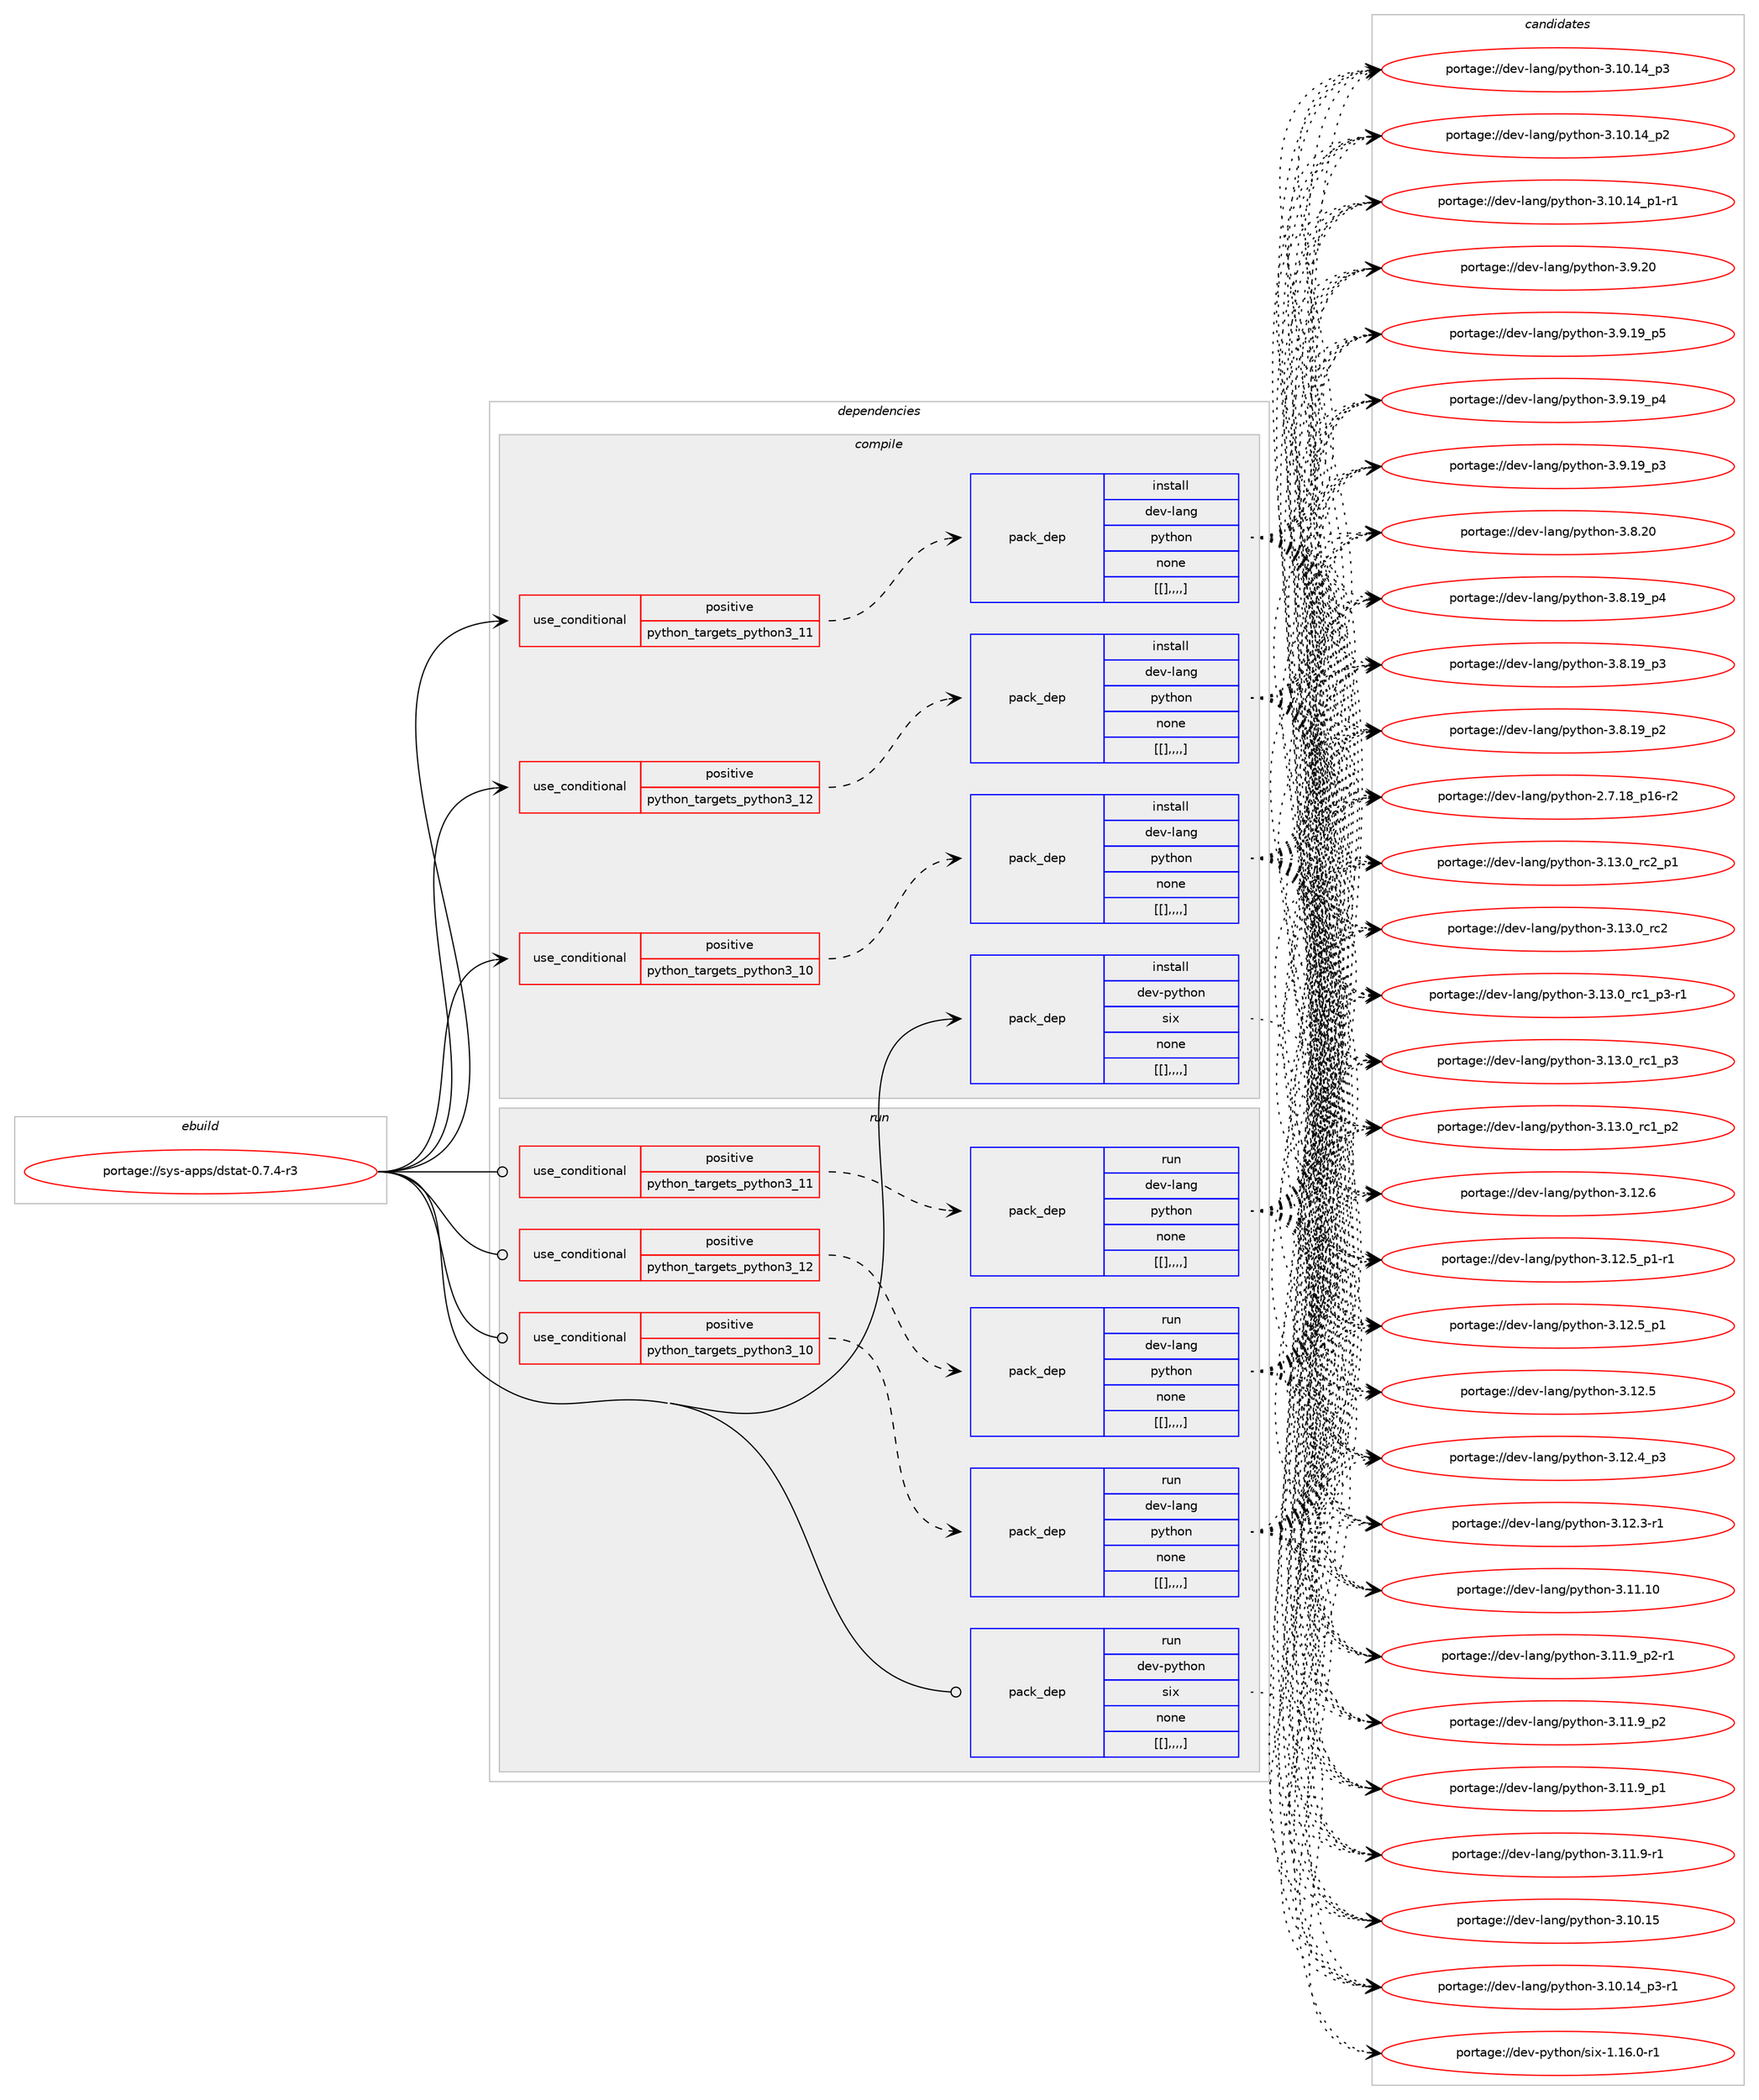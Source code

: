 digraph prolog {

# *************
# Graph options
# *************

newrank=true;
concentrate=true;
compound=true;
graph [rankdir=LR,fontname=Helvetica,fontsize=10,ranksep=1.5];#, ranksep=2.5, nodesep=0.2];
edge  [arrowhead=vee];
node  [fontname=Helvetica,fontsize=10];

# **********
# The ebuild
# **********

subgraph cluster_leftcol {
color=gray;
label=<<i>ebuild</i>>;
id [label="portage://sys-apps/dstat-0.7.4-r3", color=red, width=4, href="../sys-apps/dstat-0.7.4-r3.svg"];
}

# ****************
# The dependencies
# ****************

subgraph cluster_midcol {
color=gray;
label=<<i>dependencies</i>>;
subgraph cluster_compile {
fillcolor="#eeeeee";
style=filled;
label=<<i>compile</i>>;
subgraph cond6325 {
dependency16868 [label=<<TABLE BORDER="0" CELLBORDER="1" CELLSPACING="0" CELLPADDING="4"><TR><TD ROWSPAN="3" CELLPADDING="10">use_conditional</TD></TR><TR><TD>positive</TD></TR><TR><TD>python_targets_python3_10</TD></TR></TABLE>>, shape=none, color=red];
subgraph pack10492 {
dependency16869 [label=<<TABLE BORDER="0" CELLBORDER="1" CELLSPACING="0" CELLPADDING="4" WIDTH="220"><TR><TD ROWSPAN="6" CELLPADDING="30">pack_dep</TD></TR><TR><TD WIDTH="110">install</TD></TR><TR><TD>dev-lang</TD></TR><TR><TD>python</TD></TR><TR><TD>none</TD></TR><TR><TD>[[],,,,]</TD></TR></TABLE>>, shape=none, color=blue];
}
dependency16868:e -> dependency16869:w [weight=20,style="dashed",arrowhead="vee"];
}
id:e -> dependency16868:w [weight=20,style="solid",arrowhead="vee"];
subgraph cond6326 {
dependency16870 [label=<<TABLE BORDER="0" CELLBORDER="1" CELLSPACING="0" CELLPADDING="4"><TR><TD ROWSPAN="3" CELLPADDING="10">use_conditional</TD></TR><TR><TD>positive</TD></TR><TR><TD>python_targets_python3_11</TD></TR></TABLE>>, shape=none, color=red];
subgraph pack10493 {
dependency16871 [label=<<TABLE BORDER="0" CELLBORDER="1" CELLSPACING="0" CELLPADDING="4" WIDTH="220"><TR><TD ROWSPAN="6" CELLPADDING="30">pack_dep</TD></TR><TR><TD WIDTH="110">install</TD></TR><TR><TD>dev-lang</TD></TR><TR><TD>python</TD></TR><TR><TD>none</TD></TR><TR><TD>[[],,,,]</TD></TR></TABLE>>, shape=none, color=blue];
}
dependency16870:e -> dependency16871:w [weight=20,style="dashed",arrowhead="vee"];
}
id:e -> dependency16870:w [weight=20,style="solid",arrowhead="vee"];
subgraph cond6327 {
dependency16872 [label=<<TABLE BORDER="0" CELLBORDER="1" CELLSPACING="0" CELLPADDING="4"><TR><TD ROWSPAN="3" CELLPADDING="10">use_conditional</TD></TR><TR><TD>positive</TD></TR><TR><TD>python_targets_python3_12</TD></TR></TABLE>>, shape=none, color=red];
subgraph pack10494 {
dependency16873 [label=<<TABLE BORDER="0" CELLBORDER="1" CELLSPACING="0" CELLPADDING="4" WIDTH="220"><TR><TD ROWSPAN="6" CELLPADDING="30">pack_dep</TD></TR><TR><TD WIDTH="110">install</TD></TR><TR><TD>dev-lang</TD></TR><TR><TD>python</TD></TR><TR><TD>none</TD></TR><TR><TD>[[],,,,]</TD></TR></TABLE>>, shape=none, color=blue];
}
dependency16872:e -> dependency16873:w [weight=20,style="dashed",arrowhead="vee"];
}
id:e -> dependency16872:w [weight=20,style="solid",arrowhead="vee"];
subgraph pack10495 {
dependency16874 [label=<<TABLE BORDER="0" CELLBORDER="1" CELLSPACING="0" CELLPADDING="4" WIDTH="220"><TR><TD ROWSPAN="6" CELLPADDING="30">pack_dep</TD></TR><TR><TD WIDTH="110">install</TD></TR><TR><TD>dev-python</TD></TR><TR><TD>six</TD></TR><TR><TD>none</TD></TR><TR><TD>[[],,,,]</TD></TR></TABLE>>, shape=none, color=blue];
}
id:e -> dependency16874:w [weight=20,style="solid",arrowhead="vee"];
}
subgraph cluster_compileandrun {
fillcolor="#eeeeee";
style=filled;
label=<<i>compile and run</i>>;
}
subgraph cluster_run {
fillcolor="#eeeeee";
style=filled;
label=<<i>run</i>>;
subgraph cond6328 {
dependency16875 [label=<<TABLE BORDER="0" CELLBORDER="1" CELLSPACING="0" CELLPADDING="4"><TR><TD ROWSPAN="3" CELLPADDING="10">use_conditional</TD></TR><TR><TD>positive</TD></TR><TR><TD>python_targets_python3_10</TD></TR></TABLE>>, shape=none, color=red];
subgraph pack10496 {
dependency16876 [label=<<TABLE BORDER="0" CELLBORDER="1" CELLSPACING="0" CELLPADDING="4" WIDTH="220"><TR><TD ROWSPAN="6" CELLPADDING="30">pack_dep</TD></TR><TR><TD WIDTH="110">run</TD></TR><TR><TD>dev-lang</TD></TR><TR><TD>python</TD></TR><TR><TD>none</TD></TR><TR><TD>[[],,,,]</TD></TR></TABLE>>, shape=none, color=blue];
}
dependency16875:e -> dependency16876:w [weight=20,style="dashed",arrowhead="vee"];
}
id:e -> dependency16875:w [weight=20,style="solid",arrowhead="odot"];
subgraph cond6329 {
dependency16877 [label=<<TABLE BORDER="0" CELLBORDER="1" CELLSPACING="0" CELLPADDING="4"><TR><TD ROWSPAN="3" CELLPADDING="10">use_conditional</TD></TR><TR><TD>positive</TD></TR><TR><TD>python_targets_python3_11</TD></TR></TABLE>>, shape=none, color=red];
subgraph pack10497 {
dependency16878 [label=<<TABLE BORDER="0" CELLBORDER="1" CELLSPACING="0" CELLPADDING="4" WIDTH="220"><TR><TD ROWSPAN="6" CELLPADDING="30">pack_dep</TD></TR><TR><TD WIDTH="110">run</TD></TR><TR><TD>dev-lang</TD></TR><TR><TD>python</TD></TR><TR><TD>none</TD></TR><TR><TD>[[],,,,]</TD></TR></TABLE>>, shape=none, color=blue];
}
dependency16877:e -> dependency16878:w [weight=20,style="dashed",arrowhead="vee"];
}
id:e -> dependency16877:w [weight=20,style="solid",arrowhead="odot"];
subgraph cond6330 {
dependency16879 [label=<<TABLE BORDER="0" CELLBORDER="1" CELLSPACING="0" CELLPADDING="4"><TR><TD ROWSPAN="3" CELLPADDING="10">use_conditional</TD></TR><TR><TD>positive</TD></TR><TR><TD>python_targets_python3_12</TD></TR></TABLE>>, shape=none, color=red];
subgraph pack10498 {
dependency16880 [label=<<TABLE BORDER="0" CELLBORDER="1" CELLSPACING="0" CELLPADDING="4" WIDTH="220"><TR><TD ROWSPAN="6" CELLPADDING="30">pack_dep</TD></TR><TR><TD WIDTH="110">run</TD></TR><TR><TD>dev-lang</TD></TR><TR><TD>python</TD></TR><TR><TD>none</TD></TR><TR><TD>[[],,,,]</TD></TR></TABLE>>, shape=none, color=blue];
}
dependency16879:e -> dependency16880:w [weight=20,style="dashed",arrowhead="vee"];
}
id:e -> dependency16879:w [weight=20,style="solid",arrowhead="odot"];
subgraph pack10499 {
dependency16881 [label=<<TABLE BORDER="0" CELLBORDER="1" CELLSPACING="0" CELLPADDING="4" WIDTH="220"><TR><TD ROWSPAN="6" CELLPADDING="30">pack_dep</TD></TR><TR><TD WIDTH="110">run</TD></TR><TR><TD>dev-python</TD></TR><TR><TD>six</TD></TR><TR><TD>none</TD></TR><TR><TD>[[],,,,]</TD></TR></TABLE>>, shape=none, color=blue];
}
id:e -> dependency16881:w [weight=20,style="solid",arrowhead="odot"];
}
}

# **************
# The candidates
# **************

subgraph cluster_choices {
rank=same;
color=gray;
label=<<i>candidates</i>>;

subgraph choice10492 {
color=black;
nodesep=1;
choice100101118451089711010347112121116104111110455146495146489511499509511249 [label="portage://dev-lang/python-3.13.0_rc2_p1", color=red, width=4,href="../dev-lang/python-3.13.0_rc2_p1.svg"];
choice10010111845108971101034711212111610411111045514649514648951149950 [label="portage://dev-lang/python-3.13.0_rc2", color=red, width=4,href="../dev-lang/python-3.13.0_rc2.svg"];
choice1001011184510897110103471121211161041111104551464951464895114994995112514511449 [label="portage://dev-lang/python-3.13.0_rc1_p3-r1", color=red, width=4,href="../dev-lang/python-3.13.0_rc1_p3-r1.svg"];
choice100101118451089711010347112121116104111110455146495146489511499499511251 [label="portage://dev-lang/python-3.13.0_rc1_p3", color=red, width=4,href="../dev-lang/python-3.13.0_rc1_p3.svg"];
choice100101118451089711010347112121116104111110455146495146489511499499511250 [label="portage://dev-lang/python-3.13.0_rc1_p2", color=red, width=4,href="../dev-lang/python-3.13.0_rc1_p2.svg"];
choice10010111845108971101034711212111610411111045514649504654 [label="portage://dev-lang/python-3.12.6", color=red, width=4,href="../dev-lang/python-3.12.6.svg"];
choice1001011184510897110103471121211161041111104551464950465395112494511449 [label="portage://dev-lang/python-3.12.5_p1-r1", color=red, width=4,href="../dev-lang/python-3.12.5_p1-r1.svg"];
choice100101118451089711010347112121116104111110455146495046539511249 [label="portage://dev-lang/python-3.12.5_p1", color=red, width=4,href="../dev-lang/python-3.12.5_p1.svg"];
choice10010111845108971101034711212111610411111045514649504653 [label="portage://dev-lang/python-3.12.5", color=red, width=4,href="../dev-lang/python-3.12.5.svg"];
choice100101118451089711010347112121116104111110455146495046529511251 [label="portage://dev-lang/python-3.12.4_p3", color=red, width=4,href="../dev-lang/python-3.12.4_p3.svg"];
choice100101118451089711010347112121116104111110455146495046514511449 [label="portage://dev-lang/python-3.12.3-r1", color=red, width=4,href="../dev-lang/python-3.12.3-r1.svg"];
choice1001011184510897110103471121211161041111104551464949464948 [label="portage://dev-lang/python-3.11.10", color=red, width=4,href="../dev-lang/python-3.11.10.svg"];
choice1001011184510897110103471121211161041111104551464949465795112504511449 [label="portage://dev-lang/python-3.11.9_p2-r1", color=red, width=4,href="../dev-lang/python-3.11.9_p2-r1.svg"];
choice100101118451089711010347112121116104111110455146494946579511250 [label="portage://dev-lang/python-3.11.9_p2", color=red, width=4,href="../dev-lang/python-3.11.9_p2.svg"];
choice100101118451089711010347112121116104111110455146494946579511249 [label="portage://dev-lang/python-3.11.9_p1", color=red, width=4,href="../dev-lang/python-3.11.9_p1.svg"];
choice100101118451089711010347112121116104111110455146494946574511449 [label="portage://dev-lang/python-3.11.9-r1", color=red, width=4,href="../dev-lang/python-3.11.9-r1.svg"];
choice1001011184510897110103471121211161041111104551464948464953 [label="portage://dev-lang/python-3.10.15", color=red, width=4,href="../dev-lang/python-3.10.15.svg"];
choice100101118451089711010347112121116104111110455146494846495295112514511449 [label="portage://dev-lang/python-3.10.14_p3-r1", color=red, width=4,href="../dev-lang/python-3.10.14_p3-r1.svg"];
choice10010111845108971101034711212111610411111045514649484649529511251 [label="portage://dev-lang/python-3.10.14_p3", color=red, width=4,href="../dev-lang/python-3.10.14_p3.svg"];
choice10010111845108971101034711212111610411111045514649484649529511250 [label="portage://dev-lang/python-3.10.14_p2", color=red, width=4,href="../dev-lang/python-3.10.14_p2.svg"];
choice100101118451089711010347112121116104111110455146494846495295112494511449 [label="portage://dev-lang/python-3.10.14_p1-r1", color=red, width=4,href="../dev-lang/python-3.10.14_p1-r1.svg"];
choice10010111845108971101034711212111610411111045514657465048 [label="portage://dev-lang/python-3.9.20", color=red, width=4,href="../dev-lang/python-3.9.20.svg"];
choice100101118451089711010347112121116104111110455146574649579511253 [label="portage://dev-lang/python-3.9.19_p5", color=red, width=4,href="../dev-lang/python-3.9.19_p5.svg"];
choice100101118451089711010347112121116104111110455146574649579511252 [label="portage://dev-lang/python-3.9.19_p4", color=red, width=4,href="../dev-lang/python-3.9.19_p4.svg"];
choice100101118451089711010347112121116104111110455146574649579511251 [label="portage://dev-lang/python-3.9.19_p3", color=red, width=4,href="../dev-lang/python-3.9.19_p3.svg"];
choice10010111845108971101034711212111610411111045514656465048 [label="portage://dev-lang/python-3.8.20", color=red, width=4,href="../dev-lang/python-3.8.20.svg"];
choice100101118451089711010347112121116104111110455146564649579511252 [label="portage://dev-lang/python-3.8.19_p4", color=red, width=4,href="../dev-lang/python-3.8.19_p4.svg"];
choice100101118451089711010347112121116104111110455146564649579511251 [label="portage://dev-lang/python-3.8.19_p3", color=red, width=4,href="../dev-lang/python-3.8.19_p3.svg"];
choice100101118451089711010347112121116104111110455146564649579511250 [label="portage://dev-lang/python-3.8.19_p2", color=red, width=4,href="../dev-lang/python-3.8.19_p2.svg"];
choice100101118451089711010347112121116104111110455046554649569511249544511450 [label="portage://dev-lang/python-2.7.18_p16-r2", color=red, width=4,href="../dev-lang/python-2.7.18_p16-r2.svg"];
dependency16869:e -> choice100101118451089711010347112121116104111110455146495146489511499509511249:w [style=dotted,weight="100"];
dependency16869:e -> choice10010111845108971101034711212111610411111045514649514648951149950:w [style=dotted,weight="100"];
dependency16869:e -> choice1001011184510897110103471121211161041111104551464951464895114994995112514511449:w [style=dotted,weight="100"];
dependency16869:e -> choice100101118451089711010347112121116104111110455146495146489511499499511251:w [style=dotted,weight="100"];
dependency16869:e -> choice100101118451089711010347112121116104111110455146495146489511499499511250:w [style=dotted,weight="100"];
dependency16869:e -> choice10010111845108971101034711212111610411111045514649504654:w [style=dotted,weight="100"];
dependency16869:e -> choice1001011184510897110103471121211161041111104551464950465395112494511449:w [style=dotted,weight="100"];
dependency16869:e -> choice100101118451089711010347112121116104111110455146495046539511249:w [style=dotted,weight="100"];
dependency16869:e -> choice10010111845108971101034711212111610411111045514649504653:w [style=dotted,weight="100"];
dependency16869:e -> choice100101118451089711010347112121116104111110455146495046529511251:w [style=dotted,weight="100"];
dependency16869:e -> choice100101118451089711010347112121116104111110455146495046514511449:w [style=dotted,weight="100"];
dependency16869:e -> choice1001011184510897110103471121211161041111104551464949464948:w [style=dotted,weight="100"];
dependency16869:e -> choice1001011184510897110103471121211161041111104551464949465795112504511449:w [style=dotted,weight="100"];
dependency16869:e -> choice100101118451089711010347112121116104111110455146494946579511250:w [style=dotted,weight="100"];
dependency16869:e -> choice100101118451089711010347112121116104111110455146494946579511249:w [style=dotted,weight="100"];
dependency16869:e -> choice100101118451089711010347112121116104111110455146494946574511449:w [style=dotted,weight="100"];
dependency16869:e -> choice1001011184510897110103471121211161041111104551464948464953:w [style=dotted,weight="100"];
dependency16869:e -> choice100101118451089711010347112121116104111110455146494846495295112514511449:w [style=dotted,weight="100"];
dependency16869:e -> choice10010111845108971101034711212111610411111045514649484649529511251:w [style=dotted,weight="100"];
dependency16869:e -> choice10010111845108971101034711212111610411111045514649484649529511250:w [style=dotted,weight="100"];
dependency16869:e -> choice100101118451089711010347112121116104111110455146494846495295112494511449:w [style=dotted,weight="100"];
dependency16869:e -> choice10010111845108971101034711212111610411111045514657465048:w [style=dotted,weight="100"];
dependency16869:e -> choice100101118451089711010347112121116104111110455146574649579511253:w [style=dotted,weight="100"];
dependency16869:e -> choice100101118451089711010347112121116104111110455146574649579511252:w [style=dotted,weight="100"];
dependency16869:e -> choice100101118451089711010347112121116104111110455146574649579511251:w [style=dotted,weight="100"];
dependency16869:e -> choice10010111845108971101034711212111610411111045514656465048:w [style=dotted,weight="100"];
dependency16869:e -> choice100101118451089711010347112121116104111110455146564649579511252:w [style=dotted,weight="100"];
dependency16869:e -> choice100101118451089711010347112121116104111110455146564649579511251:w [style=dotted,weight="100"];
dependency16869:e -> choice100101118451089711010347112121116104111110455146564649579511250:w [style=dotted,weight="100"];
dependency16869:e -> choice100101118451089711010347112121116104111110455046554649569511249544511450:w [style=dotted,weight="100"];
}
subgraph choice10493 {
color=black;
nodesep=1;
choice100101118451089711010347112121116104111110455146495146489511499509511249 [label="portage://dev-lang/python-3.13.0_rc2_p1", color=red, width=4,href="../dev-lang/python-3.13.0_rc2_p1.svg"];
choice10010111845108971101034711212111610411111045514649514648951149950 [label="portage://dev-lang/python-3.13.0_rc2", color=red, width=4,href="../dev-lang/python-3.13.0_rc2.svg"];
choice1001011184510897110103471121211161041111104551464951464895114994995112514511449 [label="portage://dev-lang/python-3.13.0_rc1_p3-r1", color=red, width=4,href="../dev-lang/python-3.13.0_rc1_p3-r1.svg"];
choice100101118451089711010347112121116104111110455146495146489511499499511251 [label="portage://dev-lang/python-3.13.0_rc1_p3", color=red, width=4,href="../dev-lang/python-3.13.0_rc1_p3.svg"];
choice100101118451089711010347112121116104111110455146495146489511499499511250 [label="portage://dev-lang/python-3.13.0_rc1_p2", color=red, width=4,href="../dev-lang/python-3.13.0_rc1_p2.svg"];
choice10010111845108971101034711212111610411111045514649504654 [label="portage://dev-lang/python-3.12.6", color=red, width=4,href="../dev-lang/python-3.12.6.svg"];
choice1001011184510897110103471121211161041111104551464950465395112494511449 [label="portage://dev-lang/python-3.12.5_p1-r1", color=red, width=4,href="../dev-lang/python-3.12.5_p1-r1.svg"];
choice100101118451089711010347112121116104111110455146495046539511249 [label="portage://dev-lang/python-3.12.5_p1", color=red, width=4,href="../dev-lang/python-3.12.5_p1.svg"];
choice10010111845108971101034711212111610411111045514649504653 [label="portage://dev-lang/python-3.12.5", color=red, width=4,href="../dev-lang/python-3.12.5.svg"];
choice100101118451089711010347112121116104111110455146495046529511251 [label="portage://dev-lang/python-3.12.4_p3", color=red, width=4,href="../dev-lang/python-3.12.4_p3.svg"];
choice100101118451089711010347112121116104111110455146495046514511449 [label="portage://dev-lang/python-3.12.3-r1", color=red, width=4,href="../dev-lang/python-3.12.3-r1.svg"];
choice1001011184510897110103471121211161041111104551464949464948 [label="portage://dev-lang/python-3.11.10", color=red, width=4,href="../dev-lang/python-3.11.10.svg"];
choice1001011184510897110103471121211161041111104551464949465795112504511449 [label="portage://dev-lang/python-3.11.9_p2-r1", color=red, width=4,href="../dev-lang/python-3.11.9_p2-r1.svg"];
choice100101118451089711010347112121116104111110455146494946579511250 [label="portage://dev-lang/python-3.11.9_p2", color=red, width=4,href="../dev-lang/python-3.11.9_p2.svg"];
choice100101118451089711010347112121116104111110455146494946579511249 [label="portage://dev-lang/python-3.11.9_p1", color=red, width=4,href="../dev-lang/python-3.11.9_p1.svg"];
choice100101118451089711010347112121116104111110455146494946574511449 [label="portage://dev-lang/python-3.11.9-r1", color=red, width=4,href="../dev-lang/python-3.11.9-r1.svg"];
choice1001011184510897110103471121211161041111104551464948464953 [label="portage://dev-lang/python-3.10.15", color=red, width=4,href="../dev-lang/python-3.10.15.svg"];
choice100101118451089711010347112121116104111110455146494846495295112514511449 [label="portage://dev-lang/python-3.10.14_p3-r1", color=red, width=4,href="../dev-lang/python-3.10.14_p3-r1.svg"];
choice10010111845108971101034711212111610411111045514649484649529511251 [label="portage://dev-lang/python-3.10.14_p3", color=red, width=4,href="../dev-lang/python-3.10.14_p3.svg"];
choice10010111845108971101034711212111610411111045514649484649529511250 [label="portage://dev-lang/python-3.10.14_p2", color=red, width=4,href="../dev-lang/python-3.10.14_p2.svg"];
choice100101118451089711010347112121116104111110455146494846495295112494511449 [label="portage://dev-lang/python-3.10.14_p1-r1", color=red, width=4,href="../dev-lang/python-3.10.14_p1-r1.svg"];
choice10010111845108971101034711212111610411111045514657465048 [label="portage://dev-lang/python-3.9.20", color=red, width=4,href="../dev-lang/python-3.9.20.svg"];
choice100101118451089711010347112121116104111110455146574649579511253 [label="portage://dev-lang/python-3.9.19_p5", color=red, width=4,href="../dev-lang/python-3.9.19_p5.svg"];
choice100101118451089711010347112121116104111110455146574649579511252 [label="portage://dev-lang/python-3.9.19_p4", color=red, width=4,href="../dev-lang/python-3.9.19_p4.svg"];
choice100101118451089711010347112121116104111110455146574649579511251 [label="portage://dev-lang/python-3.9.19_p3", color=red, width=4,href="../dev-lang/python-3.9.19_p3.svg"];
choice10010111845108971101034711212111610411111045514656465048 [label="portage://dev-lang/python-3.8.20", color=red, width=4,href="../dev-lang/python-3.8.20.svg"];
choice100101118451089711010347112121116104111110455146564649579511252 [label="portage://dev-lang/python-3.8.19_p4", color=red, width=4,href="../dev-lang/python-3.8.19_p4.svg"];
choice100101118451089711010347112121116104111110455146564649579511251 [label="portage://dev-lang/python-3.8.19_p3", color=red, width=4,href="../dev-lang/python-3.8.19_p3.svg"];
choice100101118451089711010347112121116104111110455146564649579511250 [label="portage://dev-lang/python-3.8.19_p2", color=red, width=4,href="../dev-lang/python-3.8.19_p2.svg"];
choice100101118451089711010347112121116104111110455046554649569511249544511450 [label="portage://dev-lang/python-2.7.18_p16-r2", color=red, width=4,href="../dev-lang/python-2.7.18_p16-r2.svg"];
dependency16871:e -> choice100101118451089711010347112121116104111110455146495146489511499509511249:w [style=dotted,weight="100"];
dependency16871:e -> choice10010111845108971101034711212111610411111045514649514648951149950:w [style=dotted,weight="100"];
dependency16871:e -> choice1001011184510897110103471121211161041111104551464951464895114994995112514511449:w [style=dotted,weight="100"];
dependency16871:e -> choice100101118451089711010347112121116104111110455146495146489511499499511251:w [style=dotted,weight="100"];
dependency16871:e -> choice100101118451089711010347112121116104111110455146495146489511499499511250:w [style=dotted,weight="100"];
dependency16871:e -> choice10010111845108971101034711212111610411111045514649504654:w [style=dotted,weight="100"];
dependency16871:e -> choice1001011184510897110103471121211161041111104551464950465395112494511449:w [style=dotted,weight="100"];
dependency16871:e -> choice100101118451089711010347112121116104111110455146495046539511249:w [style=dotted,weight="100"];
dependency16871:e -> choice10010111845108971101034711212111610411111045514649504653:w [style=dotted,weight="100"];
dependency16871:e -> choice100101118451089711010347112121116104111110455146495046529511251:w [style=dotted,weight="100"];
dependency16871:e -> choice100101118451089711010347112121116104111110455146495046514511449:w [style=dotted,weight="100"];
dependency16871:e -> choice1001011184510897110103471121211161041111104551464949464948:w [style=dotted,weight="100"];
dependency16871:e -> choice1001011184510897110103471121211161041111104551464949465795112504511449:w [style=dotted,weight="100"];
dependency16871:e -> choice100101118451089711010347112121116104111110455146494946579511250:w [style=dotted,weight="100"];
dependency16871:e -> choice100101118451089711010347112121116104111110455146494946579511249:w [style=dotted,weight="100"];
dependency16871:e -> choice100101118451089711010347112121116104111110455146494946574511449:w [style=dotted,weight="100"];
dependency16871:e -> choice1001011184510897110103471121211161041111104551464948464953:w [style=dotted,weight="100"];
dependency16871:e -> choice100101118451089711010347112121116104111110455146494846495295112514511449:w [style=dotted,weight="100"];
dependency16871:e -> choice10010111845108971101034711212111610411111045514649484649529511251:w [style=dotted,weight="100"];
dependency16871:e -> choice10010111845108971101034711212111610411111045514649484649529511250:w [style=dotted,weight="100"];
dependency16871:e -> choice100101118451089711010347112121116104111110455146494846495295112494511449:w [style=dotted,weight="100"];
dependency16871:e -> choice10010111845108971101034711212111610411111045514657465048:w [style=dotted,weight="100"];
dependency16871:e -> choice100101118451089711010347112121116104111110455146574649579511253:w [style=dotted,weight="100"];
dependency16871:e -> choice100101118451089711010347112121116104111110455146574649579511252:w [style=dotted,weight="100"];
dependency16871:e -> choice100101118451089711010347112121116104111110455146574649579511251:w [style=dotted,weight="100"];
dependency16871:e -> choice10010111845108971101034711212111610411111045514656465048:w [style=dotted,weight="100"];
dependency16871:e -> choice100101118451089711010347112121116104111110455146564649579511252:w [style=dotted,weight="100"];
dependency16871:e -> choice100101118451089711010347112121116104111110455146564649579511251:w [style=dotted,weight="100"];
dependency16871:e -> choice100101118451089711010347112121116104111110455146564649579511250:w [style=dotted,weight="100"];
dependency16871:e -> choice100101118451089711010347112121116104111110455046554649569511249544511450:w [style=dotted,weight="100"];
}
subgraph choice10494 {
color=black;
nodesep=1;
choice100101118451089711010347112121116104111110455146495146489511499509511249 [label="portage://dev-lang/python-3.13.0_rc2_p1", color=red, width=4,href="../dev-lang/python-3.13.0_rc2_p1.svg"];
choice10010111845108971101034711212111610411111045514649514648951149950 [label="portage://dev-lang/python-3.13.0_rc2", color=red, width=4,href="../dev-lang/python-3.13.0_rc2.svg"];
choice1001011184510897110103471121211161041111104551464951464895114994995112514511449 [label="portage://dev-lang/python-3.13.0_rc1_p3-r1", color=red, width=4,href="../dev-lang/python-3.13.0_rc1_p3-r1.svg"];
choice100101118451089711010347112121116104111110455146495146489511499499511251 [label="portage://dev-lang/python-3.13.0_rc1_p3", color=red, width=4,href="../dev-lang/python-3.13.0_rc1_p3.svg"];
choice100101118451089711010347112121116104111110455146495146489511499499511250 [label="portage://dev-lang/python-3.13.0_rc1_p2", color=red, width=4,href="../dev-lang/python-3.13.0_rc1_p2.svg"];
choice10010111845108971101034711212111610411111045514649504654 [label="portage://dev-lang/python-3.12.6", color=red, width=4,href="../dev-lang/python-3.12.6.svg"];
choice1001011184510897110103471121211161041111104551464950465395112494511449 [label="portage://dev-lang/python-3.12.5_p1-r1", color=red, width=4,href="../dev-lang/python-3.12.5_p1-r1.svg"];
choice100101118451089711010347112121116104111110455146495046539511249 [label="portage://dev-lang/python-3.12.5_p1", color=red, width=4,href="../dev-lang/python-3.12.5_p1.svg"];
choice10010111845108971101034711212111610411111045514649504653 [label="portage://dev-lang/python-3.12.5", color=red, width=4,href="../dev-lang/python-3.12.5.svg"];
choice100101118451089711010347112121116104111110455146495046529511251 [label="portage://dev-lang/python-3.12.4_p3", color=red, width=4,href="../dev-lang/python-3.12.4_p3.svg"];
choice100101118451089711010347112121116104111110455146495046514511449 [label="portage://dev-lang/python-3.12.3-r1", color=red, width=4,href="../dev-lang/python-3.12.3-r1.svg"];
choice1001011184510897110103471121211161041111104551464949464948 [label="portage://dev-lang/python-3.11.10", color=red, width=4,href="../dev-lang/python-3.11.10.svg"];
choice1001011184510897110103471121211161041111104551464949465795112504511449 [label="portage://dev-lang/python-3.11.9_p2-r1", color=red, width=4,href="../dev-lang/python-3.11.9_p2-r1.svg"];
choice100101118451089711010347112121116104111110455146494946579511250 [label="portage://dev-lang/python-3.11.9_p2", color=red, width=4,href="../dev-lang/python-3.11.9_p2.svg"];
choice100101118451089711010347112121116104111110455146494946579511249 [label="portage://dev-lang/python-3.11.9_p1", color=red, width=4,href="../dev-lang/python-3.11.9_p1.svg"];
choice100101118451089711010347112121116104111110455146494946574511449 [label="portage://dev-lang/python-3.11.9-r1", color=red, width=4,href="../dev-lang/python-3.11.9-r1.svg"];
choice1001011184510897110103471121211161041111104551464948464953 [label="portage://dev-lang/python-3.10.15", color=red, width=4,href="../dev-lang/python-3.10.15.svg"];
choice100101118451089711010347112121116104111110455146494846495295112514511449 [label="portage://dev-lang/python-3.10.14_p3-r1", color=red, width=4,href="../dev-lang/python-3.10.14_p3-r1.svg"];
choice10010111845108971101034711212111610411111045514649484649529511251 [label="portage://dev-lang/python-3.10.14_p3", color=red, width=4,href="../dev-lang/python-3.10.14_p3.svg"];
choice10010111845108971101034711212111610411111045514649484649529511250 [label="portage://dev-lang/python-3.10.14_p2", color=red, width=4,href="../dev-lang/python-3.10.14_p2.svg"];
choice100101118451089711010347112121116104111110455146494846495295112494511449 [label="portage://dev-lang/python-3.10.14_p1-r1", color=red, width=4,href="../dev-lang/python-3.10.14_p1-r1.svg"];
choice10010111845108971101034711212111610411111045514657465048 [label="portage://dev-lang/python-3.9.20", color=red, width=4,href="../dev-lang/python-3.9.20.svg"];
choice100101118451089711010347112121116104111110455146574649579511253 [label="portage://dev-lang/python-3.9.19_p5", color=red, width=4,href="../dev-lang/python-3.9.19_p5.svg"];
choice100101118451089711010347112121116104111110455146574649579511252 [label="portage://dev-lang/python-3.9.19_p4", color=red, width=4,href="../dev-lang/python-3.9.19_p4.svg"];
choice100101118451089711010347112121116104111110455146574649579511251 [label="portage://dev-lang/python-3.9.19_p3", color=red, width=4,href="../dev-lang/python-3.9.19_p3.svg"];
choice10010111845108971101034711212111610411111045514656465048 [label="portage://dev-lang/python-3.8.20", color=red, width=4,href="../dev-lang/python-3.8.20.svg"];
choice100101118451089711010347112121116104111110455146564649579511252 [label="portage://dev-lang/python-3.8.19_p4", color=red, width=4,href="../dev-lang/python-3.8.19_p4.svg"];
choice100101118451089711010347112121116104111110455146564649579511251 [label="portage://dev-lang/python-3.8.19_p3", color=red, width=4,href="../dev-lang/python-3.8.19_p3.svg"];
choice100101118451089711010347112121116104111110455146564649579511250 [label="portage://dev-lang/python-3.8.19_p2", color=red, width=4,href="../dev-lang/python-3.8.19_p2.svg"];
choice100101118451089711010347112121116104111110455046554649569511249544511450 [label="portage://dev-lang/python-2.7.18_p16-r2", color=red, width=4,href="../dev-lang/python-2.7.18_p16-r2.svg"];
dependency16873:e -> choice100101118451089711010347112121116104111110455146495146489511499509511249:w [style=dotted,weight="100"];
dependency16873:e -> choice10010111845108971101034711212111610411111045514649514648951149950:w [style=dotted,weight="100"];
dependency16873:e -> choice1001011184510897110103471121211161041111104551464951464895114994995112514511449:w [style=dotted,weight="100"];
dependency16873:e -> choice100101118451089711010347112121116104111110455146495146489511499499511251:w [style=dotted,weight="100"];
dependency16873:e -> choice100101118451089711010347112121116104111110455146495146489511499499511250:w [style=dotted,weight="100"];
dependency16873:e -> choice10010111845108971101034711212111610411111045514649504654:w [style=dotted,weight="100"];
dependency16873:e -> choice1001011184510897110103471121211161041111104551464950465395112494511449:w [style=dotted,weight="100"];
dependency16873:e -> choice100101118451089711010347112121116104111110455146495046539511249:w [style=dotted,weight="100"];
dependency16873:e -> choice10010111845108971101034711212111610411111045514649504653:w [style=dotted,weight="100"];
dependency16873:e -> choice100101118451089711010347112121116104111110455146495046529511251:w [style=dotted,weight="100"];
dependency16873:e -> choice100101118451089711010347112121116104111110455146495046514511449:w [style=dotted,weight="100"];
dependency16873:e -> choice1001011184510897110103471121211161041111104551464949464948:w [style=dotted,weight="100"];
dependency16873:e -> choice1001011184510897110103471121211161041111104551464949465795112504511449:w [style=dotted,weight="100"];
dependency16873:e -> choice100101118451089711010347112121116104111110455146494946579511250:w [style=dotted,weight="100"];
dependency16873:e -> choice100101118451089711010347112121116104111110455146494946579511249:w [style=dotted,weight="100"];
dependency16873:e -> choice100101118451089711010347112121116104111110455146494946574511449:w [style=dotted,weight="100"];
dependency16873:e -> choice1001011184510897110103471121211161041111104551464948464953:w [style=dotted,weight="100"];
dependency16873:e -> choice100101118451089711010347112121116104111110455146494846495295112514511449:w [style=dotted,weight="100"];
dependency16873:e -> choice10010111845108971101034711212111610411111045514649484649529511251:w [style=dotted,weight="100"];
dependency16873:e -> choice10010111845108971101034711212111610411111045514649484649529511250:w [style=dotted,weight="100"];
dependency16873:e -> choice100101118451089711010347112121116104111110455146494846495295112494511449:w [style=dotted,weight="100"];
dependency16873:e -> choice10010111845108971101034711212111610411111045514657465048:w [style=dotted,weight="100"];
dependency16873:e -> choice100101118451089711010347112121116104111110455146574649579511253:w [style=dotted,weight="100"];
dependency16873:e -> choice100101118451089711010347112121116104111110455146574649579511252:w [style=dotted,weight="100"];
dependency16873:e -> choice100101118451089711010347112121116104111110455146574649579511251:w [style=dotted,weight="100"];
dependency16873:e -> choice10010111845108971101034711212111610411111045514656465048:w [style=dotted,weight="100"];
dependency16873:e -> choice100101118451089711010347112121116104111110455146564649579511252:w [style=dotted,weight="100"];
dependency16873:e -> choice100101118451089711010347112121116104111110455146564649579511251:w [style=dotted,weight="100"];
dependency16873:e -> choice100101118451089711010347112121116104111110455146564649579511250:w [style=dotted,weight="100"];
dependency16873:e -> choice100101118451089711010347112121116104111110455046554649569511249544511450:w [style=dotted,weight="100"];
}
subgraph choice10495 {
color=black;
nodesep=1;
choice1001011184511212111610411111047115105120454946495446484511449 [label="portage://dev-python/six-1.16.0-r1", color=red, width=4,href="../dev-python/six-1.16.0-r1.svg"];
dependency16874:e -> choice1001011184511212111610411111047115105120454946495446484511449:w [style=dotted,weight="100"];
}
subgraph choice10496 {
color=black;
nodesep=1;
choice100101118451089711010347112121116104111110455146495146489511499509511249 [label="portage://dev-lang/python-3.13.0_rc2_p1", color=red, width=4,href="../dev-lang/python-3.13.0_rc2_p1.svg"];
choice10010111845108971101034711212111610411111045514649514648951149950 [label="portage://dev-lang/python-3.13.0_rc2", color=red, width=4,href="../dev-lang/python-3.13.0_rc2.svg"];
choice1001011184510897110103471121211161041111104551464951464895114994995112514511449 [label="portage://dev-lang/python-3.13.0_rc1_p3-r1", color=red, width=4,href="../dev-lang/python-3.13.0_rc1_p3-r1.svg"];
choice100101118451089711010347112121116104111110455146495146489511499499511251 [label="portage://dev-lang/python-3.13.0_rc1_p3", color=red, width=4,href="../dev-lang/python-3.13.0_rc1_p3.svg"];
choice100101118451089711010347112121116104111110455146495146489511499499511250 [label="portage://dev-lang/python-3.13.0_rc1_p2", color=red, width=4,href="../dev-lang/python-3.13.0_rc1_p2.svg"];
choice10010111845108971101034711212111610411111045514649504654 [label="portage://dev-lang/python-3.12.6", color=red, width=4,href="../dev-lang/python-3.12.6.svg"];
choice1001011184510897110103471121211161041111104551464950465395112494511449 [label="portage://dev-lang/python-3.12.5_p1-r1", color=red, width=4,href="../dev-lang/python-3.12.5_p1-r1.svg"];
choice100101118451089711010347112121116104111110455146495046539511249 [label="portage://dev-lang/python-3.12.5_p1", color=red, width=4,href="../dev-lang/python-3.12.5_p1.svg"];
choice10010111845108971101034711212111610411111045514649504653 [label="portage://dev-lang/python-3.12.5", color=red, width=4,href="../dev-lang/python-3.12.5.svg"];
choice100101118451089711010347112121116104111110455146495046529511251 [label="portage://dev-lang/python-3.12.4_p3", color=red, width=4,href="../dev-lang/python-3.12.4_p3.svg"];
choice100101118451089711010347112121116104111110455146495046514511449 [label="portage://dev-lang/python-3.12.3-r1", color=red, width=4,href="../dev-lang/python-3.12.3-r1.svg"];
choice1001011184510897110103471121211161041111104551464949464948 [label="portage://dev-lang/python-3.11.10", color=red, width=4,href="../dev-lang/python-3.11.10.svg"];
choice1001011184510897110103471121211161041111104551464949465795112504511449 [label="portage://dev-lang/python-3.11.9_p2-r1", color=red, width=4,href="../dev-lang/python-3.11.9_p2-r1.svg"];
choice100101118451089711010347112121116104111110455146494946579511250 [label="portage://dev-lang/python-3.11.9_p2", color=red, width=4,href="../dev-lang/python-3.11.9_p2.svg"];
choice100101118451089711010347112121116104111110455146494946579511249 [label="portage://dev-lang/python-3.11.9_p1", color=red, width=4,href="../dev-lang/python-3.11.9_p1.svg"];
choice100101118451089711010347112121116104111110455146494946574511449 [label="portage://dev-lang/python-3.11.9-r1", color=red, width=4,href="../dev-lang/python-3.11.9-r1.svg"];
choice1001011184510897110103471121211161041111104551464948464953 [label="portage://dev-lang/python-3.10.15", color=red, width=4,href="../dev-lang/python-3.10.15.svg"];
choice100101118451089711010347112121116104111110455146494846495295112514511449 [label="portage://dev-lang/python-3.10.14_p3-r1", color=red, width=4,href="../dev-lang/python-3.10.14_p3-r1.svg"];
choice10010111845108971101034711212111610411111045514649484649529511251 [label="portage://dev-lang/python-3.10.14_p3", color=red, width=4,href="../dev-lang/python-3.10.14_p3.svg"];
choice10010111845108971101034711212111610411111045514649484649529511250 [label="portage://dev-lang/python-3.10.14_p2", color=red, width=4,href="../dev-lang/python-3.10.14_p2.svg"];
choice100101118451089711010347112121116104111110455146494846495295112494511449 [label="portage://dev-lang/python-3.10.14_p1-r1", color=red, width=4,href="../dev-lang/python-3.10.14_p1-r1.svg"];
choice10010111845108971101034711212111610411111045514657465048 [label="portage://dev-lang/python-3.9.20", color=red, width=4,href="../dev-lang/python-3.9.20.svg"];
choice100101118451089711010347112121116104111110455146574649579511253 [label="portage://dev-lang/python-3.9.19_p5", color=red, width=4,href="../dev-lang/python-3.9.19_p5.svg"];
choice100101118451089711010347112121116104111110455146574649579511252 [label="portage://dev-lang/python-3.9.19_p4", color=red, width=4,href="../dev-lang/python-3.9.19_p4.svg"];
choice100101118451089711010347112121116104111110455146574649579511251 [label="portage://dev-lang/python-3.9.19_p3", color=red, width=4,href="../dev-lang/python-3.9.19_p3.svg"];
choice10010111845108971101034711212111610411111045514656465048 [label="portage://dev-lang/python-3.8.20", color=red, width=4,href="../dev-lang/python-3.8.20.svg"];
choice100101118451089711010347112121116104111110455146564649579511252 [label="portage://dev-lang/python-3.8.19_p4", color=red, width=4,href="../dev-lang/python-3.8.19_p4.svg"];
choice100101118451089711010347112121116104111110455146564649579511251 [label="portage://dev-lang/python-3.8.19_p3", color=red, width=4,href="../dev-lang/python-3.8.19_p3.svg"];
choice100101118451089711010347112121116104111110455146564649579511250 [label="portage://dev-lang/python-3.8.19_p2", color=red, width=4,href="../dev-lang/python-3.8.19_p2.svg"];
choice100101118451089711010347112121116104111110455046554649569511249544511450 [label="portage://dev-lang/python-2.7.18_p16-r2", color=red, width=4,href="../dev-lang/python-2.7.18_p16-r2.svg"];
dependency16876:e -> choice100101118451089711010347112121116104111110455146495146489511499509511249:w [style=dotted,weight="100"];
dependency16876:e -> choice10010111845108971101034711212111610411111045514649514648951149950:w [style=dotted,weight="100"];
dependency16876:e -> choice1001011184510897110103471121211161041111104551464951464895114994995112514511449:w [style=dotted,weight="100"];
dependency16876:e -> choice100101118451089711010347112121116104111110455146495146489511499499511251:w [style=dotted,weight="100"];
dependency16876:e -> choice100101118451089711010347112121116104111110455146495146489511499499511250:w [style=dotted,weight="100"];
dependency16876:e -> choice10010111845108971101034711212111610411111045514649504654:w [style=dotted,weight="100"];
dependency16876:e -> choice1001011184510897110103471121211161041111104551464950465395112494511449:w [style=dotted,weight="100"];
dependency16876:e -> choice100101118451089711010347112121116104111110455146495046539511249:w [style=dotted,weight="100"];
dependency16876:e -> choice10010111845108971101034711212111610411111045514649504653:w [style=dotted,weight="100"];
dependency16876:e -> choice100101118451089711010347112121116104111110455146495046529511251:w [style=dotted,weight="100"];
dependency16876:e -> choice100101118451089711010347112121116104111110455146495046514511449:w [style=dotted,weight="100"];
dependency16876:e -> choice1001011184510897110103471121211161041111104551464949464948:w [style=dotted,weight="100"];
dependency16876:e -> choice1001011184510897110103471121211161041111104551464949465795112504511449:w [style=dotted,weight="100"];
dependency16876:e -> choice100101118451089711010347112121116104111110455146494946579511250:w [style=dotted,weight="100"];
dependency16876:e -> choice100101118451089711010347112121116104111110455146494946579511249:w [style=dotted,weight="100"];
dependency16876:e -> choice100101118451089711010347112121116104111110455146494946574511449:w [style=dotted,weight="100"];
dependency16876:e -> choice1001011184510897110103471121211161041111104551464948464953:w [style=dotted,weight="100"];
dependency16876:e -> choice100101118451089711010347112121116104111110455146494846495295112514511449:w [style=dotted,weight="100"];
dependency16876:e -> choice10010111845108971101034711212111610411111045514649484649529511251:w [style=dotted,weight="100"];
dependency16876:e -> choice10010111845108971101034711212111610411111045514649484649529511250:w [style=dotted,weight="100"];
dependency16876:e -> choice100101118451089711010347112121116104111110455146494846495295112494511449:w [style=dotted,weight="100"];
dependency16876:e -> choice10010111845108971101034711212111610411111045514657465048:w [style=dotted,weight="100"];
dependency16876:e -> choice100101118451089711010347112121116104111110455146574649579511253:w [style=dotted,weight="100"];
dependency16876:e -> choice100101118451089711010347112121116104111110455146574649579511252:w [style=dotted,weight="100"];
dependency16876:e -> choice100101118451089711010347112121116104111110455146574649579511251:w [style=dotted,weight="100"];
dependency16876:e -> choice10010111845108971101034711212111610411111045514656465048:w [style=dotted,weight="100"];
dependency16876:e -> choice100101118451089711010347112121116104111110455146564649579511252:w [style=dotted,weight="100"];
dependency16876:e -> choice100101118451089711010347112121116104111110455146564649579511251:w [style=dotted,weight="100"];
dependency16876:e -> choice100101118451089711010347112121116104111110455146564649579511250:w [style=dotted,weight="100"];
dependency16876:e -> choice100101118451089711010347112121116104111110455046554649569511249544511450:w [style=dotted,weight="100"];
}
subgraph choice10497 {
color=black;
nodesep=1;
choice100101118451089711010347112121116104111110455146495146489511499509511249 [label="portage://dev-lang/python-3.13.0_rc2_p1", color=red, width=4,href="../dev-lang/python-3.13.0_rc2_p1.svg"];
choice10010111845108971101034711212111610411111045514649514648951149950 [label="portage://dev-lang/python-3.13.0_rc2", color=red, width=4,href="../dev-lang/python-3.13.0_rc2.svg"];
choice1001011184510897110103471121211161041111104551464951464895114994995112514511449 [label="portage://dev-lang/python-3.13.0_rc1_p3-r1", color=red, width=4,href="../dev-lang/python-3.13.0_rc1_p3-r1.svg"];
choice100101118451089711010347112121116104111110455146495146489511499499511251 [label="portage://dev-lang/python-3.13.0_rc1_p3", color=red, width=4,href="../dev-lang/python-3.13.0_rc1_p3.svg"];
choice100101118451089711010347112121116104111110455146495146489511499499511250 [label="portage://dev-lang/python-3.13.0_rc1_p2", color=red, width=4,href="../dev-lang/python-3.13.0_rc1_p2.svg"];
choice10010111845108971101034711212111610411111045514649504654 [label="portage://dev-lang/python-3.12.6", color=red, width=4,href="../dev-lang/python-3.12.6.svg"];
choice1001011184510897110103471121211161041111104551464950465395112494511449 [label="portage://dev-lang/python-3.12.5_p1-r1", color=red, width=4,href="../dev-lang/python-3.12.5_p1-r1.svg"];
choice100101118451089711010347112121116104111110455146495046539511249 [label="portage://dev-lang/python-3.12.5_p1", color=red, width=4,href="../dev-lang/python-3.12.5_p1.svg"];
choice10010111845108971101034711212111610411111045514649504653 [label="portage://dev-lang/python-3.12.5", color=red, width=4,href="../dev-lang/python-3.12.5.svg"];
choice100101118451089711010347112121116104111110455146495046529511251 [label="portage://dev-lang/python-3.12.4_p3", color=red, width=4,href="../dev-lang/python-3.12.4_p3.svg"];
choice100101118451089711010347112121116104111110455146495046514511449 [label="portage://dev-lang/python-3.12.3-r1", color=red, width=4,href="../dev-lang/python-3.12.3-r1.svg"];
choice1001011184510897110103471121211161041111104551464949464948 [label="portage://dev-lang/python-3.11.10", color=red, width=4,href="../dev-lang/python-3.11.10.svg"];
choice1001011184510897110103471121211161041111104551464949465795112504511449 [label="portage://dev-lang/python-3.11.9_p2-r1", color=red, width=4,href="../dev-lang/python-3.11.9_p2-r1.svg"];
choice100101118451089711010347112121116104111110455146494946579511250 [label="portage://dev-lang/python-3.11.9_p2", color=red, width=4,href="../dev-lang/python-3.11.9_p2.svg"];
choice100101118451089711010347112121116104111110455146494946579511249 [label="portage://dev-lang/python-3.11.9_p1", color=red, width=4,href="../dev-lang/python-3.11.9_p1.svg"];
choice100101118451089711010347112121116104111110455146494946574511449 [label="portage://dev-lang/python-3.11.9-r1", color=red, width=4,href="../dev-lang/python-3.11.9-r1.svg"];
choice1001011184510897110103471121211161041111104551464948464953 [label="portage://dev-lang/python-3.10.15", color=red, width=4,href="../dev-lang/python-3.10.15.svg"];
choice100101118451089711010347112121116104111110455146494846495295112514511449 [label="portage://dev-lang/python-3.10.14_p3-r1", color=red, width=4,href="../dev-lang/python-3.10.14_p3-r1.svg"];
choice10010111845108971101034711212111610411111045514649484649529511251 [label="portage://dev-lang/python-3.10.14_p3", color=red, width=4,href="../dev-lang/python-3.10.14_p3.svg"];
choice10010111845108971101034711212111610411111045514649484649529511250 [label="portage://dev-lang/python-3.10.14_p2", color=red, width=4,href="../dev-lang/python-3.10.14_p2.svg"];
choice100101118451089711010347112121116104111110455146494846495295112494511449 [label="portage://dev-lang/python-3.10.14_p1-r1", color=red, width=4,href="../dev-lang/python-3.10.14_p1-r1.svg"];
choice10010111845108971101034711212111610411111045514657465048 [label="portage://dev-lang/python-3.9.20", color=red, width=4,href="../dev-lang/python-3.9.20.svg"];
choice100101118451089711010347112121116104111110455146574649579511253 [label="portage://dev-lang/python-3.9.19_p5", color=red, width=4,href="../dev-lang/python-3.9.19_p5.svg"];
choice100101118451089711010347112121116104111110455146574649579511252 [label="portage://dev-lang/python-3.9.19_p4", color=red, width=4,href="../dev-lang/python-3.9.19_p4.svg"];
choice100101118451089711010347112121116104111110455146574649579511251 [label="portage://dev-lang/python-3.9.19_p3", color=red, width=4,href="../dev-lang/python-3.9.19_p3.svg"];
choice10010111845108971101034711212111610411111045514656465048 [label="portage://dev-lang/python-3.8.20", color=red, width=4,href="../dev-lang/python-3.8.20.svg"];
choice100101118451089711010347112121116104111110455146564649579511252 [label="portage://dev-lang/python-3.8.19_p4", color=red, width=4,href="../dev-lang/python-3.8.19_p4.svg"];
choice100101118451089711010347112121116104111110455146564649579511251 [label="portage://dev-lang/python-3.8.19_p3", color=red, width=4,href="../dev-lang/python-3.8.19_p3.svg"];
choice100101118451089711010347112121116104111110455146564649579511250 [label="portage://dev-lang/python-3.8.19_p2", color=red, width=4,href="../dev-lang/python-3.8.19_p2.svg"];
choice100101118451089711010347112121116104111110455046554649569511249544511450 [label="portage://dev-lang/python-2.7.18_p16-r2", color=red, width=4,href="../dev-lang/python-2.7.18_p16-r2.svg"];
dependency16878:e -> choice100101118451089711010347112121116104111110455146495146489511499509511249:w [style=dotted,weight="100"];
dependency16878:e -> choice10010111845108971101034711212111610411111045514649514648951149950:w [style=dotted,weight="100"];
dependency16878:e -> choice1001011184510897110103471121211161041111104551464951464895114994995112514511449:w [style=dotted,weight="100"];
dependency16878:e -> choice100101118451089711010347112121116104111110455146495146489511499499511251:w [style=dotted,weight="100"];
dependency16878:e -> choice100101118451089711010347112121116104111110455146495146489511499499511250:w [style=dotted,weight="100"];
dependency16878:e -> choice10010111845108971101034711212111610411111045514649504654:w [style=dotted,weight="100"];
dependency16878:e -> choice1001011184510897110103471121211161041111104551464950465395112494511449:w [style=dotted,weight="100"];
dependency16878:e -> choice100101118451089711010347112121116104111110455146495046539511249:w [style=dotted,weight="100"];
dependency16878:e -> choice10010111845108971101034711212111610411111045514649504653:w [style=dotted,weight="100"];
dependency16878:e -> choice100101118451089711010347112121116104111110455146495046529511251:w [style=dotted,weight="100"];
dependency16878:e -> choice100101118451089711010347112121116104111110455146495046514511449:w [style=dotted,weight="100"];
dependency16878:e -> choice1001011184510897110103471121211161041111104551464949464948:w [style=dotted,weight="100"];
dependency16878:e -> choice1001011184510897110103471121211161041111104551464949465795112504511449:w [style=dotted,weight="100"];
dependency16878:e -> choice100101118451089711010347112121116104111110455146494946579511250:w [style=dotted,weight="100"];
dependency16878:e -> choice100101118451089711010347112121116104111110455146494946579511249:w [style=dotted,weight="100"];
dependency16878:e -> choice100101118451089711010347112121116104111110455146494946574511449:w [style=dotted,weight="100"];
dependency16878:e -> choice1001011184510897110103471121211161041111104551464948464953:w [style=dotted,weight="100"];
dependency16878:e -> choice100101118451089711010347112121116104111110455146494846495295112514511449:w [style=dotted,weight="100"];
dependency16878:e -> choice10010111845108971101034711212111610411111045514649484649529511251:w [style=dotted,weight="100"];
dependency16878:e -> choice10010111845108971101034711212111610411111045514649484649529511250:w [style=dotted,weight="100"];
dependency16878:e -> choice100101118451089711010347112121116104111110455146494846495295112494511449:w [style=dotted,weight="100"];
dependency16878:e -> choice10010111845108971101034711212111610411111045514657465048:w [style=dotted,weight="100"];
dependency16878:e -> choice100101118451089711010347112121116104111110455146574649579511253:w [style=dotted,weight="100"];
dependency16878:e -> choice100101118451089711010347112121116104111110455146574649579511252:w [style=dotted,weight="100"];
dependency16878:e -> choice100101118451089711010347112121116104111110455146574649579511251:w [style=dotted,weight="100"];
dependency16878:e -> choice10010111845108971101034711212111610411111045514656465048:w [style=dotted,weight="100"];
dependency16878:e -> choice100101118451089711010347112121116104111110455146564649579511252:w [style=dotted,weight="100"];
dependency16878:e -> choice100101118451089711010347112121116104111110455146564649579511251:w [style=dotted,weight="100"];
dependency16878:e -> choice100101118451089711010347112121116104111110455146564649579511250:w [style=dotted,weight="100"];
dependency16878:e -> choice100101118451089711010347112121116104111110455046554649569511249544511450:w [style=dotted,weight="100"];
}
subgraph choice10498 {
color=black;
nodesep=1;
choice100101118451089711010347112121116104111110455146495146489511499509511249 [label="portage://dev-lang/python-3.13.0_rc2_p1", color=red, width=4,href="../dev-lang/python-3.13.0_rc2_p1.svg"];
choice10010111845108971101034711212111610411111045514649514648951149950 [label="portage://dev-lang/python-3.13.0_rc2", color=red, width=4,href="../dev-lang/python-3.13.0_rc2.svg"];
choice1001011184510897110103471121211161041111104551464951464895114994995112514511449 [label="portage://dev-lang/python-3.13.0_rc1_p3-r1", color=red, width=4,href="../dev-lang/python-3.13.0_rc1_p3-r1.svg"];
choice100101118451089711010347112121116104111110455146495146489511499499511251 [label="portage://dev-lang/python-3.13.0_rc1_p3", color=red, width=4,href="../dev-lang/python-3.13.0_rc1_p3.svg"];
choice100101118451089711010347112121116104111110455146495146489511499499511250 [label="portage://dev-lang/python-3.13.0_rc1_p2", color=red, width=4,href="../dev-lang/python-3.13.0_rc1_p2.svg"];
choice10010111845108971101034711212111610411111045514649504654 [label="portage://dev-lang/python-3.12.6", color=red, width=4,href="../dev-lang/python-3.12.6.svg"];
choice1001011184510897110103471121211161041111104551464950465395112494511449 [label="portage://dev-lang/python-3.12.5_p1-r1", color=red, width=4,href="../dev-lang/python-3.12.5_p1-r1.svg"];
choice100101118451089711010347112121116104111110455146495046539511249 [label="portage://dev-lang/python-3.12.5_p1", color=red, width=4,href="../dev-lang/python-3.12.5_p1.svg"];
choice10010111845108971101034711212111610411111045514649504653 [label="portage://dev-lang/python-3.12.5", color=red, width=4,href="../dev-lang/python-3.12.5.svg"];
choice100101118451089711010347112121116104111110455146495046529511251 [label="portage://dev-lang/python-3.12.4_p3", color=red, width=4,href="../dev-lang/python-3.12.4_p3.svg"];
choice100101118451089711010347112121116104111110455146495046514511449 [label="portage://dev-lang/python-3.12.3-r1", color=red, width=4,href="../dev-lang/python-3.12.3-r1.svg"];
choice1001011184510897110103471121211161041111104551464949464948 [label="portage://dev-lang/python-3.11.10", color=red, width=4,href="../dev-lang/python-3.11.10.svg"];
choice1001011184510897110103471121211161041111104551464949465795112504511449 [label="portage://dev-lang/python-3.11.9_p2-r1", color=red, width=4,href="../dev-lang/python-3.11.9_p2-r1.svg"];
choice100101118451089711010347112121116104111110455146494946579511250 [label="portage://dev-lang/python-3.11.9_p2", color=red, width=4,href="../dev-lang/python-3.11.9_p2.svg"];
choice100101118451089711010347112121116104111110455146494946579511249 [label="portage://dev-lang/python-3.11.9_p1", color=red, width=4,href="../dev-lang/python-3.11.9_p1.svg"];
choice100101118451089711010347112121116104111110455146494946574511449 [label="portage://dev-lang/python-3.11.9-r1", color=red, width=4,href="../dev-lang/python-3.11.9-r1.svg"];
choice1001011184510897110103471121211161041111104551464948464953 [label="portage://dev-lang/python-3.10.15", color=red, width=4,href="../dev-lang/python-3.10.15.svg"];
choice100101118451089711010347112121116104111110455146494846495295112514511449 [label="portage://dev-lang/python-3.10.14_p3-r1", color=red, width=4,href="../dev-lang/python-3.10.14_p3-r1.svg"];
choice10010111845108971101034711212111610411111045514649484649529511251 [label="portage://dev-lang/python-3.10.14_p3", color=red, width=4,href="../dev-lang/python-3.10.14_p3.svg"];
choice10010111845108971101034711212111610411111045514649484649529511250 [label="portage://dev-lang/python-3.10.14_p2", color=red, width=4,href="../dev-lang/python-3.10.14_p2.svg"];
choice100101118451089711010347112121116104111110455146494846495295112494511449 [label="portage://dev-lang/python-3.10.14_p1-r1", color=red, width=4,href="../dev-lang/python-3.10.14_p1-r1.svg"];
choice10010111845108971101034711212111610411111045514657465048 [label="portage://dev-lang/python-3.9.20", color=red, width=4,href="../dev-lang/python-3.9.20.svg"];
choice100101118451089711010347112121116104111110455146574649579511253 [label="portage://dev-lang/python-3.9.19_p5", color=red, width=4,href="../dev-lang/python-3.9.19_p5.svg"];
choice100101118451089711010347112121116104111110455146574649579511252 [label="portage://dev-lang/python-3.9.19_p4", color=red, width=4,href="../dev-lang/python-3.9.19_p4.svg"];
choice100101118451089711010347112121116104111110455146574649579511251 [label="portage://dev-lang/python-3.9.19_p3", color=red, width=4,href="../dev-lang/python-3.9.19_p3.svg"];
choice10010111845108971101034711212111610411111045514656465048 [label="portage://dev-lang/python-3.8.20", color=red, width=4,href="../dev-lang/python-3.8.20.svg"];
choice100101118451089711010347112121116104111110455146564649579511252 [label="portage://dev-lang/python-3.8.19_p4", color=red, width=4,href="../dev-lang/python-3.8.19_p4.svg"];
choice100101118451089711010347112121116104111110455146564649579511251 [label="portage://dev-lang/python-3.8.19_p3", color=red, width=4,href="../dev-lang/python-3.8.19_p3.svg"];
choice100101118451089711010347112121116104111110455146564649579511250 [label="portage://dev-lang/python-3.8.19_p2", color=red, width=4,href="../dev-lang/python-3.8.19_p2.svg"];
choice100101118451089711010347112121116104111110455046554649569511249544511450 [label="portage://dev-lang/python-2.7.18_p16-r2", color=red, width=4,href="../dev-lang/python-2.7.18_p16-r2.svg"];
dependency16880:e -> choice100101118451089711010347112121116104111110455146495146489511499509511249:w [style=dotted,weight="100"];
dependency16880:e -> choice10010111845108971101034711212111610411111045514649514648951149950:w [style=dotted,weight="100"];
dependency16880:e -> choice1001011184510897110103471121211161041111104551464951464895114994995112514511449:w [style=dotted,weight="100"];
dependency16880:e -> choice100101118451089711010347112121116104111110455146495146489511499499511251:w [style=dotted,weight="100"];
dependency16880:e -> choice100101118451089711010347112121116104111110455146495146489511499499511250:w [style=dotted,weight="100"];
dependency16880:e -> choice10010111845108971101034711212111610411111045514649504654:w [style=dotted,weight="100"];
dependency16880:e -> choice1001011184510897110103471121211161041111104551464950465395112494511449:w [style=dotted,weight="100"];
dependency16880:e -> choice100101118451089711010347112121116104111110455146495046539511249:w [style=dotted,weight="100"];
dependency16880:e -> choice10010111845108971101034711212111610411111045514649504653:w [style=dotted,weight="100"];
dependency16880:e -> choice100101118451089711010347112121116104111110455146495046529511251:w [style=dotted,weight="100"];
dependency16880:e -> choice100101118451089711010347112121116104111110455146495046514511449:w [style=dotted,weight="100"];
dependency16880:e -> choice1001011184510897110103471121211161041111104551464949464948:w [style=dotted,weight="100"];
dependency16880:e -> choice1001011184510897110103471121211161041111104551464949465795112504511449:w [style=dotted,weight="100"];
dependency16880:e -> choice100101118451089711010347112121116104111110455146494946579511250:w [style=dotted,weight="100"];
dependency16880:e -> choice100101118451089711010347112121116104111110455146494946579511249:w [style=dotted,weight="100"];
dependency16880:e -> choice100101118451089711010347112121116104111110455146494946574511449:w [style=dotted,weight="100"];
dependency16880:e -> choice1001011184510897110103471121211161041111104551464948464953:w [style=dotted,weight="100"];
dependency16880:e -> choice100101118451089711010347112121116104111110455146494846495295112514511449:w [style=dotted,weight="100"];
dependency16880:e -> choice10010111845108971101034711212111610411111045514649484649529511251:w [style=dotted,weight="100"];
dependency16880:e -> choice10010111845108971101034711212111610411111045514649484649529511250:w [style=dotted,weight="100"];
dependency16880:e -> choice100101118451089711010347112121116104111110455146494846495295112494511449:w [style=dotted,weight="100"];
dependency16880:e -> choice10010111845108971101034711212111610411111045514657465048:w [style=dotted,weight="100"];
dependency16880:e -> choice100101118451089711010347112121116104111110455146574649579511253:w [style=dotted,weight="100"];
dependency16880:e -> choice100101118451089711010347112121116104111110455146574649579511252:w [style=dotted,weight="100"];
dependency16880:e -> choice100101118451089711010347112121116104111110455146574649579511251:w [style=dotted,weight="100"];
dependency16880:e -> choice10010111845108971101034711212111610411111045514656465048:w [style=dotted,weight="100"];
dependency16880:e -> choice100101118451089711010347112121116104111110455146564649579511252:w [style=dotted,weight="100"];
dependency16880:e -> choice100101118451089711010347112121116104111110455146564649579511251:w [style=dotted,weight="100"];
dependency16880:e -> choice100101118451089711010347112121116104111110455146564649579511250:w [style=dotted,weight="100"];
dependency16880:e -> choice100101118451089711010347112121116104111110455046554649569511249544511450:w [style=dotted,weight="100"];
}
subgraph choice10499 {
color=black;
nodesep=1;
choice1001011184511212111610411111047115105120454946495446484511449 [label="portage://dev-python/six-1.16.0-r1", color=red, width=4,href="../dev-python/six-1.16.0-r1.svg"];
dependency16881:e -> choice1001011184511212111610411111047115105120454946495446484511449:w [style=dotted,weight="100"];
}
}

}
